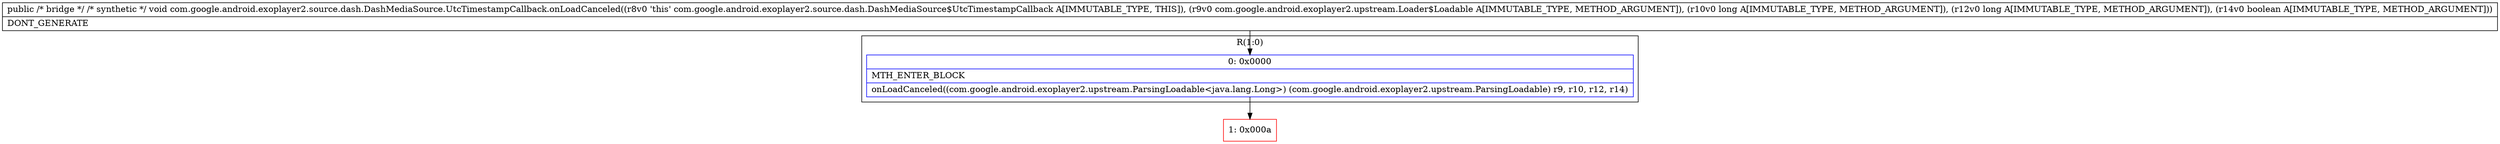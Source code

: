 digraph "CFG forcom.google.android.exoplayer2.source.dash.DashMediaSource.UtcTimestampCallback.onLoadCanceled(Lcom\/google\/android\/exoplayer2\/upstream\/Loader$Loadable;JJZ)V" {
subgraph cluster_Region_1438765477 {
label = "R(1:0)";
node [shape=record,color=blue];
Node_0 [shape=record,label="{0\:\ 0x0000|MTH_ENTER_BLOCK\l|onLoadCanceled((com.google.android.exoplayer2.upstream.ParsingLoadable\<java.lang.Long\>) (com.google.android.exoplayer2.upstream.ParsingLoadable) r9, r10, r12, r14)\l}"];
}
Node_1 [shape=record,color=red,label="{1\:\ 0x000a}"];
MethodNode[shape=record,label="{public \/* bridge *\/ \/* synthetic *\/ void com.google.android.exoplayer2.source.dash.DashMediaSource.UtcTimestampCallback.onLoadCanceled((r8v0 'this' com.google.android.exoplayer2.source.dash.DashMediaSource$UtcTimestampCallback A[IMMUTABLE_TYPE, THIS]), (r9v0 com.google.android.exoplayer2.upstream.Loader$Loadable A[IMMUTABLE_TYPE, METHOD_ARGUMENT]), (r10v0 long A[IMMUTABLE_TYPE, METHOD_ARGUMENT]), (r12v0 long A[IMMUTABLE_TYPE, METHOD_ARGUMENT]), (r14v0 boolean A[IMMUTABLE_TYPE, METHOD_ARGUMENT]))  | DONT_GENERATE\l}"];
MethodNode -> Node_0;
Node_0 -> Node_1;
}

